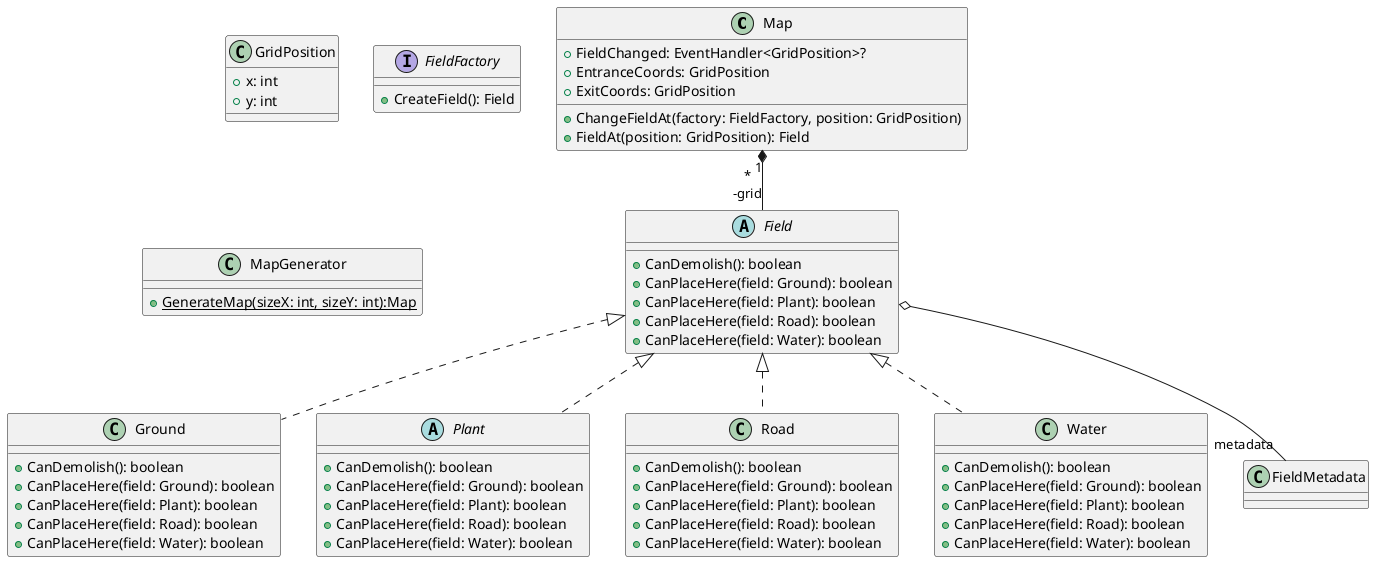 @startuml mapUml
class Map{
    +FieldChanged: EventHandler<GridPosition>?
    +EntranceCoords: GridPosition
    +ExitCoords: GridPosition
    +ChangeFieldAt(factory: FieldFactory, position: GridPosition)
    +FieldAt(position: GridPosition): Field
}

class GridPosition{
    +x: int
    +y: int
}

abstract class Field{
    +CanDemolish(): boolean
    +CanPlaceHere(field: Ground): boolean
    +CanPlaceHere(field: Plant): boolean
    +CanPlaceHere(field: Road): boolean
    +CanPlaceHere(field: Water): boolean

}

class Ground{
    +CanDemolish(): boolean
    +CanPlaceHere(field: Ground): boolean
    +CanPlaceHere(field: Plant): boolean
    +CanPlaceHere(field: Road): boolean
    +CanPlaceHere(field: Water): boolean

}

abstract class Plant{
    +CanDemolish(): boolean
    +CanPlaceHere(field: Ground): boolean
    +CanPlaceHere(field: Plant): boolean
    +CanPlaceHere(field: Road): boolean
    +CanPlaceHere(field: Water): boolean

}

class Road{
    +CanDemolish(): boolean
    +CanPlaceHere(field: Ground): boolean
    +CanPlaceHere(field: Plant): boolean
    +CanPlaceHere(field: Road): boolean
    +CanPlaceHere(field: Water): boolean

}

class Water{
    +CanDemolish(): boolean
    +CanPlaceHere(field: Ground): boolean
    +CanPlaceHere(field: Plant): boolean
    +CanPlaceHere(field: Road): boolean
    +CanPlaceHere(field: Water): boolean
}

Map "1" *-- "*\n-grid" Field
Field <|.. Ground
Field <|.. Plant
Field <|.. Road
Field <|.. Water
Field  o-- "metadata" FieldMetadata


interface FieldFactory{
    +CreateField(): Field
}

class MapGenerator{
    +{static} GenerateMap(sizeX: int, sizeY: int):Map
}
@enduml